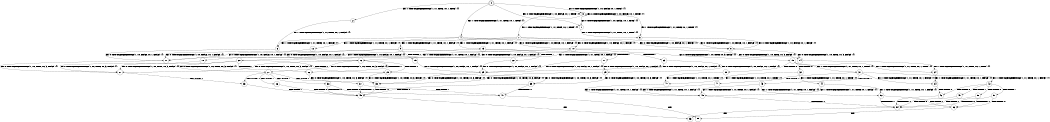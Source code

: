 digraph BCG {
size = "7, 10.5";
center = TRUE;
node [shape = circle];
0 [peripheries = 2];
0 -> 1 [label = "EX !0 !ATOMIC_EXCH_BRANCH (1, +0, FALSE, +0, 1, TRUE) !{}"];
0 -> 2 [label = "EX !1 !ATOMIC_EXCH_BRANCH (1, +1, TRUE, +0, 1, TRUE) !{}"];
0 -> 3 [label = "EX !0 !ATOMIC_EXCH_BRANCH (1, +0, FALSE, +0, 1, TRUE) !{}"];
0 -> 4 [label = "EX !1 !ATOMIC_EXCH_BRANCH (1, +1, TRUE, +0, 1, TRUE) !{}"];
1 -> 5 [label = "EX !1 !ATOMIC_EXCH_BRANCH (1, +1, TRUE, +0, 1, TRUE) !{}"];
2 -> 6 [label = "EX !1 !ATOMIC_EXCH_BRANCH (1, +1, TRUE, +0, 1, FALSE) !{}"];
3 -> 1 [label = "EX !0 !ATOMIC_EXCH_BRANCH (1, +0, FALSE, +0, 1, TRUE) !{}"];
3 -> 5 [label = "EX !1 !ATOMIC_EXCH_BRANCH (1, +1, TRUE, +0, 1, TRUE) !{}"];
3 -> 3 [label = "EX !0 !ATOMIC_EXCH_BRANCH (1, +0, FALSE, +0, 1, TRUE) !{}"];
3 -> 7 [label = "EX !1 !ATOMIC_EXCH_BRANCH (1, +1, TRUE, +0, 1, TRUE) !{}"];
4 -> 6 [label = "EX !1 !ATOMIC_EXCH_BRANCH (1, +1, TRUE, +0, 1, FALSE) !{}"];
4 -> 8 [label = "EX !0 !ATOMIC_EXCH_BRANCH (1, +0, FALSE, +0, 1, FALSE) !{}"];
4 -> 9 [label = "EX !1 !ATOMIC_EXCH_BRANCH (1, +1, TRUE, +0, 1, FALSE) !{}"];
4 -> 10 [label = "EX !0 !ATOMIC_EXCH_BRANCH (1, +0, FALSE, +0, 1, FALSE) !{}"];
5 -> 8 [label = "EX !0 !ATOMIC_EXCH_BRANCH (1, +0, FALSE, +0, 1, FALSE) !{}"];
6 -> 11 [label = "EX !0 !ATOMIC_EXCH_BRANCH (1, +0, FALSE, +0, 1, FALSE) !{}"];
7 -> 8 [label = "EX !0 !ATOMIC_EXCH_BRANCH (1, +0, FALSE, +0, 1, FALSE) !{}"];
7 -> 12 [label = "EX !1 !ATOMIC_EXCH_BRANCH (1, +1, TRUE, +0, 1, FALSE) !{}"];
7 -> 10 [label = "EX !0 !ATOMIC_EXCH_BRANCH (1, +0, FALSE, +0, 1, FALSE) !{}"];
7 -> 13 [label = "EX !1 !ATOMIC_EXCH_BRANCH (1, +1, TRUE, +0, 1, FALSE) !{}"];
8 -> 14 [label = "EX !0 !ATOMIC_EXCH_BRANCH (1, +0, TRUE, +0, 3, FALSE) !{}"];
9 -> 11 [label = "EX !0 !ATOMIC_EXCH_BRANCH (1, +0, FALSE, +0, 1, FALSE) !{}"];
9 -> 15 [label = "TERMINATE !1"];
9 -> 16 [label = "EX !0 !ATOMIC_EXCH_BRANCH (1, +0, FALSE, +0, 1, FALSE) !{}"];
9 -> 17 [label = "TERMINATE !1"];
10 -> 14 [label = "EX !0 !ATOMIC_EXCH_BRANCH (1, +0, TRUE, +0, 3, FALSE) !{}"];
10 -> 18 [label = "EX !1 !ATOMIC_EXCH_BRANCH (1, +1, TRUE, +0, 1, FALSE) !{}"];
10 -> 19 [label = "EX !0 !ATOMIC_EXCH_BRANCH (1, +0, TRUE, +0, 3, FALSE) !{}"];
10 -> 20 [label = "EX !1 !ATOMIC_EXCH_BRANCH (1, +1, TRUE, +0, 1, FALSE) !{}"];
11 -> 21 [label = "EX !0 !ATOMIC_EXCH_BRANCH (1, +0, TRUE, +0, 3, FALSE) !{}"];
12 -> 11 [label = "EX !0 !ATOMIC_EXCH_BRANCH (1, +0, FALSE, +0, 1, FALSE) !{}"];
13 -> 11 [label = "EX !0 !ATOMIC_EXCH_BRANCH (1, +0, FALSE, +0, 1, FALSE) !{}"];
13 -> 22 [label = "TERMINATE !1"];
13 -> 16 [label = "EX !0 !ATOMIC_EXCH_BRANCH (1, +0, FALSE, +0, 1, FALSE) !{}"];
13 -> 23 [label = "TERMINATE !1"];
14 -> 24 [label = "EX !1 !ATOMIC_EXCH_BRANCH (1, +1, TRUE, +0, 1, TRUE) !{}"];
15 -> 25 [label = "EX !0 !ATOMIC_EXCH_BRANCH (1, +0, FALSE, +0, 1, FALSE) !{}"];
16 -> 21 [label = "EX !0 !ATOMIC_EXCH_BRANCH (1, +0, TRUE, +0, 3, FALSE) !{}"];
16 -> 26 [label = "TERMINATE !1"];
16 -> 27 [label = "EX !0 !ATOMIC_EXCH_BRANCH (1, +0, TRUE, +0, 3, FALSE) !{}"];
16 -> 28 [label = "TERMINATE !1"];
17 -> 25 [label = "EX !0 !ATOMIC_EXCH_BRANCH (1, +0, FALSE, +0, 1, FALSE) !{}"];
17 -> 29 [label = "EX !0 !ATOMIC_EXCH_BRANCH (1, +0, FALSE, +0, 1, FALSE) !{}"];
18 -> 21 [label = "EX !0 !ATOMIC_EXCH_BRANCH (1, +0, TRUE, +0, 3, FALSE) !{}"];
19 -> 24 [label = "EX !1 !ATOMIC_EXCH_BRANCH (1, +1, TRUE, +0, 1, TRUE) !{}"];
19 -> 30 [label = "TERMINATE !0"];
19 -> 31 [label = "EX !1 !ATOMIC_EXCH_BRANCH (1, +1, TRUE, +0, 1, TRUE) !{}"];
19 -> 32 [label = "TERMINATE !0"];
20 -> 21 [label = "EX !0 !ATOMIC_EXCH_BRANCH (1, +0, TRUE, +0, 3, FALSE) !{}"];
20 -> 26 [label = "TERMINATE !1"];
20 -> 27 [label = "EX !0 !ATOMIC_EXCH_BRANCH (1, +0, TRUE, +0, 3, FALSE) !{}"];
20 -> 28 [label = "TERMINATE !1"];
21 -> 33 [label = "TERMINATE !0"];
22 -> 25 [label = "EX !0 !ATOMIC_EXCH_BRANCH (1, +0, FALSE, +0, 1, FALSE) !{}"];
23 -> 25 [label = "EX !0 !ATOMIC_EXCH_BRANCH (1, +0, FALSE, +0, 1, FALSE) !{}"];
23 -> 29 [label = "EX !0 !ATOMIC_EXCH_BRANCH (1, +0, FALSE, +0, 1, FALSE) !{}"];
24 -> 34 [label = "EX !1 !ATOMIC_EXCH_BRANCH (1, +1, TRUE, +0, 1, FALSE) !{}"];
25 -> 35 [label = "EX !0 !ATOMIC_EXCH_BRANCH (1, +0, TRUE, +0, 3, FALSE) !{}"];
26 -> 35 [label = "EX !0 !ATOMIC_EXCH_BRANCH (1, +0, TRUE, +0, 3, FALSE) !{}"];
27 -> 33 [label = "TERMINATE !0"];
27 -> 36 [label = "TERMINATE !1"];
27 -> 37 [label = "TERMINATE !0"];
27 -> 38 [label = "TERMINATE !1"];
28 -> 35 [label = "EX !0 !ATOMIC_EXCH_BRANCH (1, +0, TRUE, +0, 3, FALSE) !{}"];
28 -> 39 [label = "EX !0 !ATOMIC_EXCH_BRANCH (1, +0, TRUE, +0, 3, FALSE) !{}"];
29 -> 35 [label = "EX !0 !ATOMIC_EXCH_BRANCH (1, +0, TRUE, +0, 3, FALSE) !{}"];
29 -> 39 [label = "EX !0 !ATOMIC_EXCH_BRANCH (1, +0, TRUE, +0, 3, FALSE) !{}"];
30 -> 40 [label = "EX !1 !ATOMIC_EXCH_BRANCH (1, +1, TRUE, +0, 1, TRUE) !{}"];
31 -> 34 [label = "EX !1 !ATOMIC_EXCH_BRANCH (1, +1, TRUE, +0, 1, FALSE) !{}"];
31 -> 41 [label = "TERMINATE !0"];
31 -> 42 [label = "EX !1 !ATOMIC_EXCH_BRANCH (1, +1, TRUE, +0, 1, FALSE) !{}"];
31 -> 43 [label = "TERMINATE !0"];
32 -> 40 [label = "EX !1 !ATOMIC_EXCH_BRANCH (1, +1, TRUE, +0, 1, TRUE) !{}"];
32 -> 44 [label = "EX !1 !ATOMIC_EXCH_BRANCH (1, +1, TRUE, +0, 1, TRUE) !{}"];
33 -> 45 [label = "TERMINATE !1"];
34 -> 46 [label = "TERMINATE !0"];
35 -> 45 [label = "TERMINATE !0"];
36 -> 45 [label = "TERMINATE !0"];
37 -> 45 [label = "TERMINATE !1"];
37 -> 47 [label = "TERMINATE !1"];
38 -> 45 [label = "TERMINATE !0"];
38 -> 47 [label = "TERMINATE !0"];
39 -> 45 [label = "TERMINATE !0"];
39 -> 47 [label = "TERMINATE !0"];
40 -> 48 [label = "EX !1 !ATOMIC_EXCH_BRANCH (1, +1, TRUE, +0, 1, FALSE) !{}"];
41 -> 48 [label = "EX !1 !ATOMIC_EXCH_BRANCH (1, +1, TRUE, +0, 1, FALSE) !{}"];
42 -> 46 [label = "TERMINATE !0"];
42 -> 49 [label = "TERMINATE !1"];
42 -> 50 [label = "TERMINATE !0"];
42 -> 51 [label = "TERMINATE !1"];
43 -> 48 [label = "EX !1 !ATOMIC_EXCH_BRANCH (1, +1, TRUE, +0, 1, FALSE) !{}"];
43 -> 52 [label = "EX !1 !ATOMIC_EXCH_BRANCH (1, +1, TRUE, +0, 1, FALSE) !{}"];
44 -> 48 [label = "EX !1 !ATOMIC_EXCH_BRANCH (1, +1, TRUE, +0, 1, FALSE) !{}"];
44 -> 52 [label = "EX !1 !ATOMIC_EXCH_BRANCH (1, +1, TRUE, +0, 1, FALSE) !{}"];
45 -> 53 [label = "exit"];
46 -> 54 [label = "TERMINATE !1"];
47 -> 55 [label = "exit"];
48 -> 54 [label = "TERMINATE !1"];
49 -> 54 [label = "TERMINATE !0"];
50 -> 54 [label = "TERMINATE !1"];
50 -> 56 [label = "TERMINATE !1"];
51 -> 54 [label = "TERMINATE !0"];
51 -> 56 [label = "TERMINATE !0"];
52 -> 54 [label = "TERMINATE !1"];
52 -> 56 [label = "TERMINATE !1"];
54 -> 53 [label = "exit"];
56 -> 55 [label = "exit"];
}
